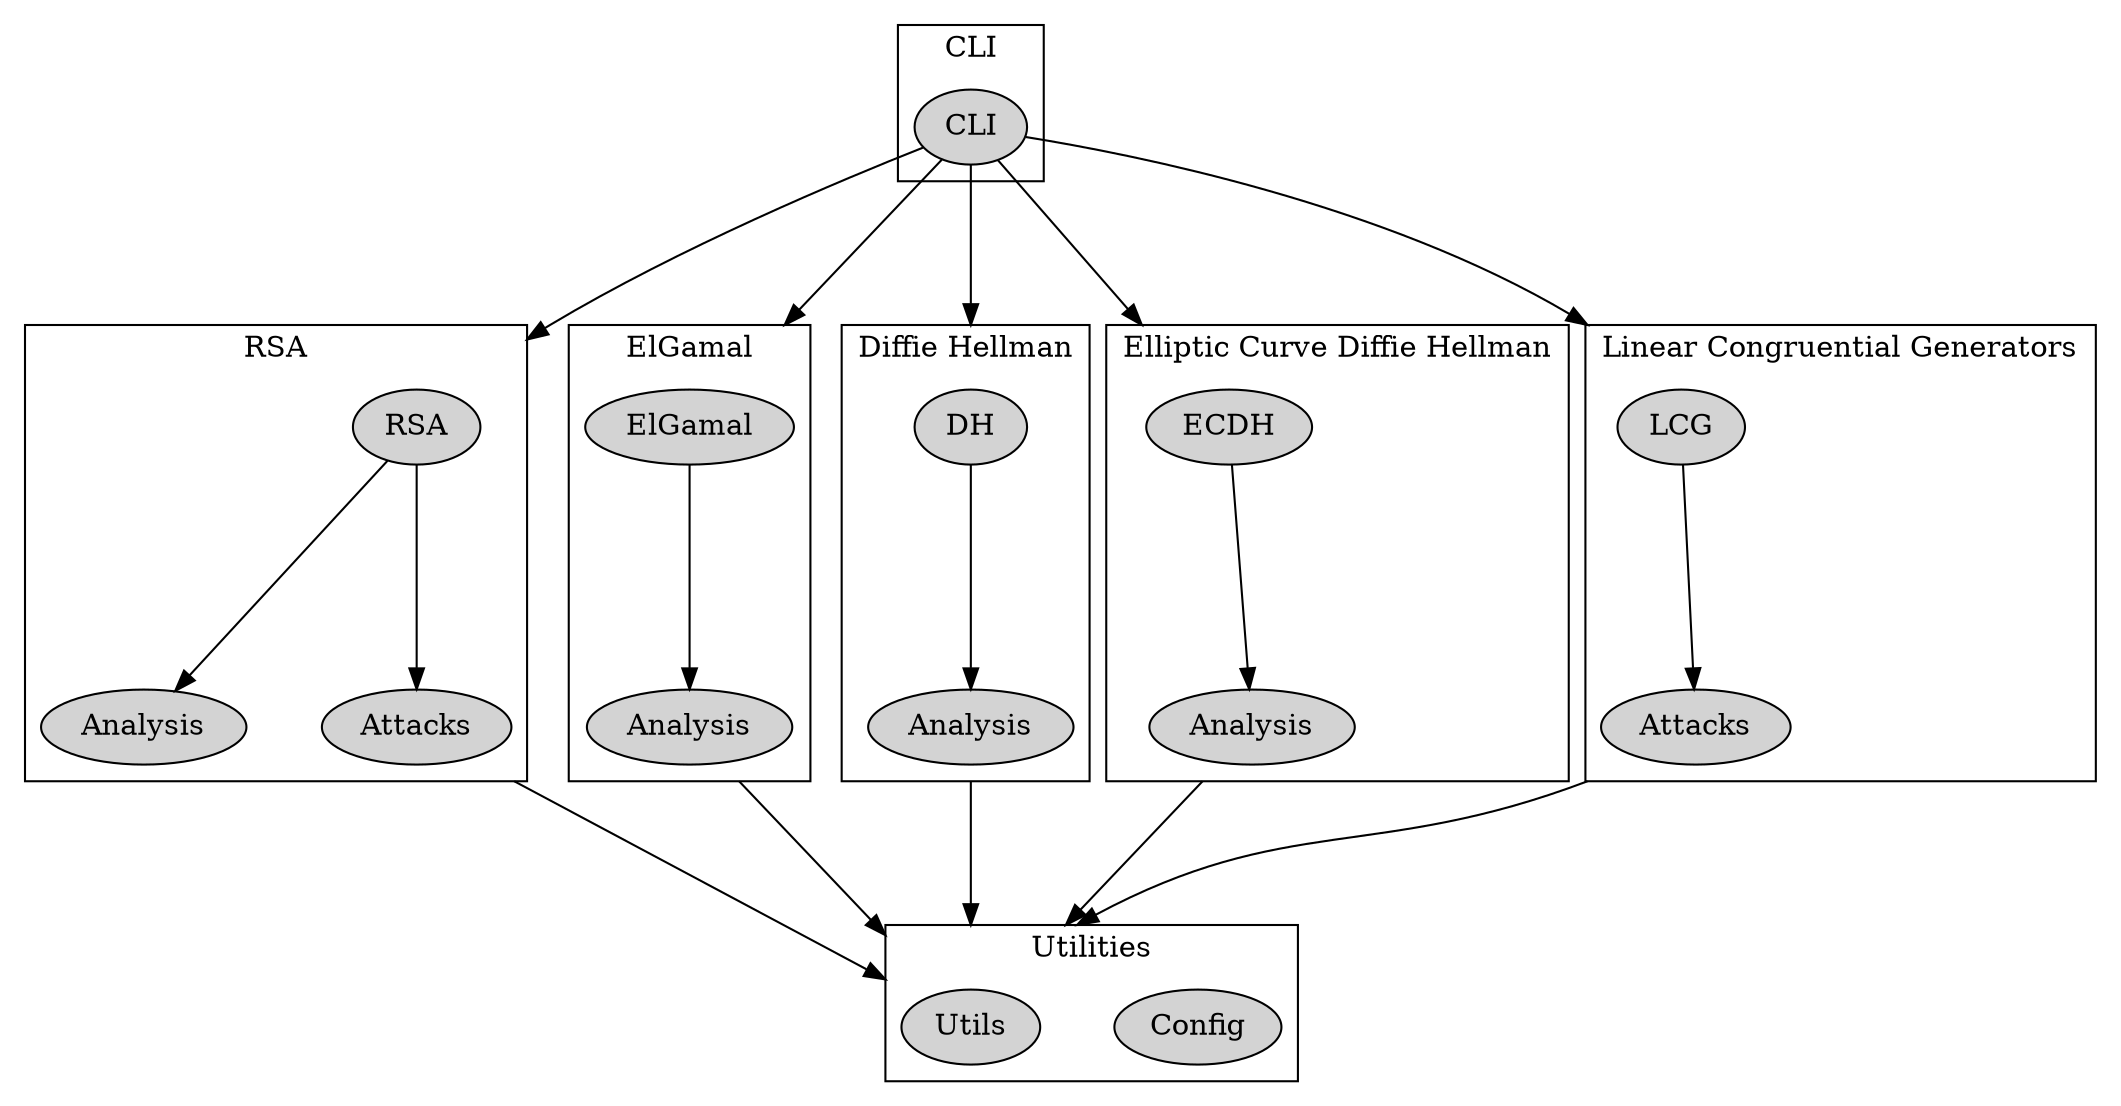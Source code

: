 digraph G {
	node [style=filled];

    graph [nodesep="0.5", ranksep="1.5", compound=true];
	subgraph cluster_rsa {
		rsa [label="RSA"];
		rsaanalysis [label="Analysis"];
		rsaattacks [label="Attacks"];
		rsa -> rsaanalysis;
		rsa -> rsaattacks;
		label = "RSA";
	}

	subgraph cluster_eg {
		eg [label="ElGamal"];
		eganalysis [label="Analysis"];
		eg -> eganalysis;
		label = "ElGamal";
	}
	subgraph cluster_dh {
		dh [label="DH"];
		dhanalysis [label="Analysis"];
		dh -> dhanalysis;
		label = "Diffie Hellman";
	}
	subgraph cluster_ecdh {
		ecdh [label="ECDH"];
		ecdhanalysis [label="Analysis"];
		ecdh -> ecdhanalysis;
		label = "Elliptic Curve Diffie Hellman";
	}
	subgraph cluster_lcg {
		lcg [label="LCG"];
		lcgattacks [label="Attacks"];
		lcg -> lcgattacks;
		label = "Linear Congruential Generators";
	}

	subgraph cluster_util {
		config [label = "Config"];
		util [label = "Utils"];
		label = "Utilities";
	}

	subgraph cluster_cli {
		cli [label = "CLI"];
		label = "CLI";

		cli -> rsa[lhead=cluster_rsa];
		cli -> eg[lhead=cluster_eg];
		cli -> dh[lhead=cluster_dh];
		cli -> ecdh[lhead=cluster_ecdh];
		cli -> lcg[lhead=cluster_lcg];
	}

	rsaattacks -> util[lhead=cluster_util ltail=cluster_rsa];
	/* rsaanalysis -> util[lhead=cluster_util ltail=cluster_rsa]; */
	eganalysis -> util[lhead=cluster_util ltail=cluster_eg];
	dhanalysis -> util[lhead=cluster_util ltail=cluster_dh];
	ecdhanalysis -> util[lhead=cluster_util ltail=cluster_ecdh];
	lcgattacks -> util[lhead=cluster_util ltail=cluster_lcg];
}
